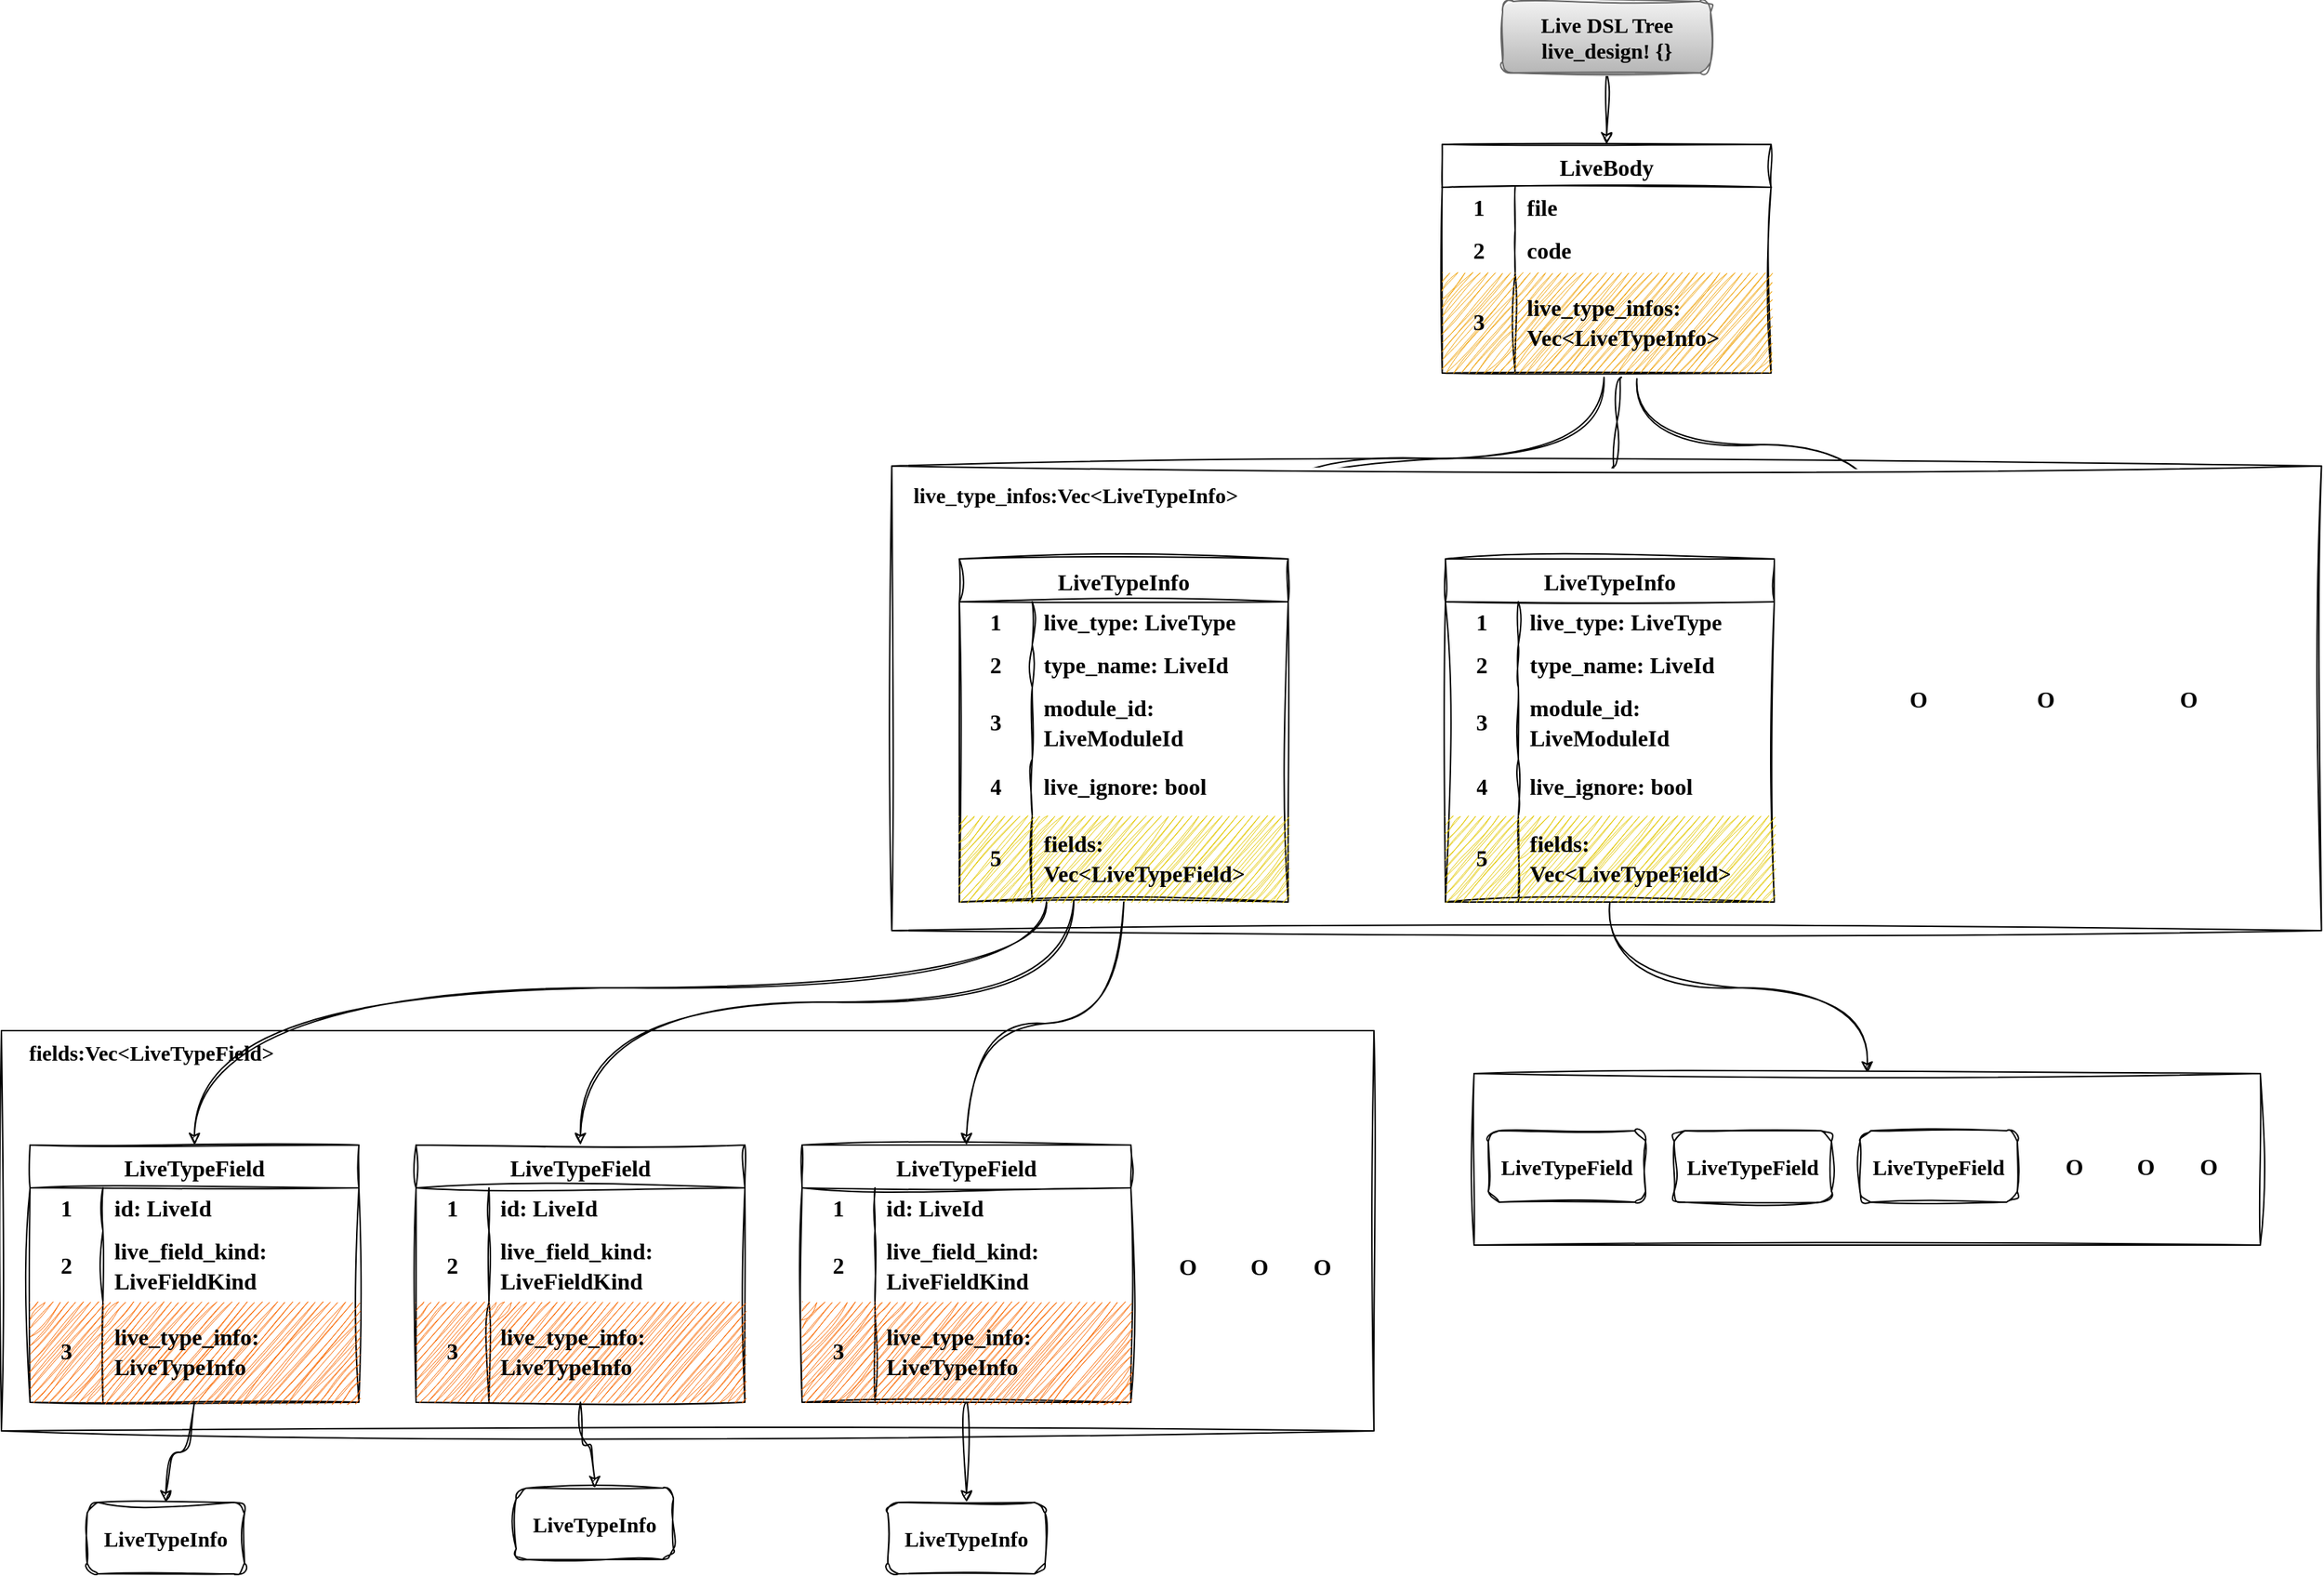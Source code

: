 <mxfile version="24.7.17">
  <diagram name="第 1 页" id="s71X2hppAl8pRZz3mtie">
    <mxGraphModel dx="3088" dy="788" grid="1" gridSize="10" guides="1" tooltips="1" connect="1" arrows="1" fold="1" page="1" pageScale="1" pageWidth="827" pageHeight="1169" math="0" shadow="0">
      <root>
        <mxCell id="0" />
        <mxCell id="1" parent="0" />
        <mxCell id="SeW6sfpvjPIFp4UaxVlG-96" value="" style="rounded=0;whiteSpace=wrap;html=1;sketch=1;hachureGap=4;jiggle=2;curveFitting=1;fontFamily=Architects Daughter;fontSource=https%3A%2F%2Ffonts.googleapis.com%2Fcss%3Ffamily%3DArchitects%2BDaughter;" vertex="1" parent="1">
          <mxGeometry x="-1210" y="740" width="960" height="280" as="geometry" />
        </mxCell>
        <mxCell id="SeW6sfpvjPIFp4UaxVlG-6" style="edgeStyle=orthogonalEdgeStyle;rounded=0;sketch=1;hachureGap=4;jiggle=2;curveFitting=1;orthogonalLoop=1;jettySize=auto;html=1;exitX=0.5;exitY=1;exitDx=0;exitDy=0;entryX=0.5;entryY=0;entryDx=0;entryDy=0;fontFamily=Architects Daughter;fontSource=https%3A%2F%2Ffonts.googleapis.com%2Fcss%3Ffamily%3DArchitects%2BDaughter;" edge="1" parent="1" source="SeW6sfpvjPIFp4UaxVlG-1" target="SeW6sfpvjPIFp4UaxVlG-8">
          <mxGeometry relative="1" as="geometry">
            <mxPoint x="-87.25" y="120" as="targetPoint" />
          </mxGeometry>
        </mxCell>
        <mxCell id="SeW6sfpvjPIFp4UaxVlG-1" value="Live DSL Tree&lt;br&gt;live_design! {}" style="rounded=1;whiteSpace=wrap;html=1;sketch=1;hachureGap=4;jiggle=2;curveFitting=1;fontFamily=Comic Sans MS;fontSize=15;fontStyle=1;labelBackgroundColor=none;fillColor=#f5f5f5;strokeColor=#666666;gradientColor=#b3b3b3;" vertex="1" parent="1">
          <mxGeometry x="-160" y="20" width="145.5" height="50" as="geometry" />
        </mxCell>
        <mxCell id="SeW6sfpvjPIFp4UaxVlG-73" style="edgeStyle=orthogonalEdgeStyle;rounded=0;sketch=1;hachureGap=4;jiggle=2;curveFitting=1;orthogonalLoop=1;jettySize=auto;html=1;entryX=0.5;entryY=0;entryDx=0;entryDy=0;fontFamily=Architects Daughter;fontSource=https%3A%2F%2Ffonts.googleapis.com%2Fcss%3Ffamily%3DArchitects%2BDaughter;curved=1;exitX=0.492;exitY=1.043;exitDx=0;exitDy=0;exitPerimeter=0;" edge="1" parent="1" source="SeW6sfpvjPIFp4UaxVlG-15" target="SeW6sfpvjPIFp4UaxVlG-18">
          <mxGeometry relative="1" as="geometry">
            <Array as="points">
              <mxPoint x="-89" y="340" />
              <mxPoint x="-320" y="340" />
              <mxPoint x="-320" y="400" />
              <mxPoint x="-425" y="400" />
            </Array>
          </mxGeometry>
        </mxCell>
        <mxCell id="SeW6sfpvjPIFp4UaxVlG-74" style="edgeStyle=orthogonalEdgeStyle;rounded=0;sketch=1;hachureGap=4;jiggle=2;curveFitting=1;orthogonalLoop=1;jettySize=auto;html=1;entryX=0.5;entryY=0;entryDx=0;entryDy=0;fontFamily=Architects Daughter;fontSource=https%3A%2F%2Ffonts.googleapis.com%2Fcss%3Ffamily%3DArchitects%2BDaughter;curved=1;exitX=0.545;exitY=1.043;exitDx=0;exitDy=0;exitPerimeter=0;" edge="1" parent="1" source="SeW6sfpvjPIFp4UaxVlG-15" target="SeW6sfpvjPIFp4UaxVlG-50">
          <mxGeometry relative="1" as="geometry">
            <mxPoint x="-30" y="310" as="sourcePoint" />
            <Array as="points">
              <mxPoint x="-80" y="283" />
              <mxPoint x="-80" y="345" />
              <mxPoint x="-85" y="345" />
            </Array>
          </mxGeometry>
        </mxCell>
        <mxCell id="SeW6sfpvjPIFp4UaxVlG-75" style="edgeStyle=orthogonalEdgeStyle;rounded=0;sketch=1;hachureGap=4;jiggle=2;curveFitting=1;orthogonalLoop=1;jettySize=auto;html=1;entryX=0.5;entryY=0;entryDx=0;entryDy=0;fontFamily=Architects Daughter;fontSource=https%3A%2F%2Ffonts.googleapis.com%2Fcss%3Ffamily%3DArchitects%2BDaughter;curved=1;exitX=0.592;exitY=1.057;exitDx=0;exitDy=0;exitPerimeter=0;" edge="1" parent="1" source="SeW6sfpvjPIFp4UaxVlG-15" target="SeW6sfpvjPIFp4UaxVlG-71">
          <mxGeometry relative="1" as="geometry">
            <mxPoint x="-40" y="300" as="sourcePoint" />
            <Array as="points">
              <mxPoint x="-66" y="330" />
              <mxPoint x="110" y="330" />
              <mxPoint x="110" y="460" />
              <mxPoint x="220" y="460" />
            </Array>
          </mxGeometry>
        </mxCell>
        <mxCell id="SeW6sfpvjPIFp4UaxVlG-8" value="LiveBody" style="shape=table;startSize=30;container=1;collapsible=0;childLayout=tableLayout;fixedRows=1;rowLines=0;fontStyle=1;strokeColor=default;fontSize=16;sketch=1;hachureGap=4;jiggle=2;curveFitting=1;fontFamily=Comic Sans MS;" vertex="1" parent="1">
          <mxGeometry x="-202.25" y="120" width="230" height="160" as="geometry" />
        </mxCell>
        <mxCell id="SeW6sfpvjPIFp4UaxVlG-9" value="" style="shape=tableRow;horizontal=0;startSize=0;swimlaneHead=0;swimlaneBody=0;top=0;left=0;bottom=0;right=0;collapsible=0;dropTarget=0;fillColor=none;points=[[0,0.5],[1,0.5]];portConstraint=eastwest;strokeColor=inherit;fontSize=16;sketch=1;hachureGap=4;jiggle=2;curveFitting=1;fontFamily=Architects Daughter;fontSource=https%3A%2F%2Ffonts.googleapis.com%2Fcss%3Ffamily%3DArchitects%2BDaughter;" vertex="1" parent="SeW6sfpvjPIFp4UaxVlG-8">
          <mxGeometry y="30" width="230" height="30" as="geometry" />
        </mxCell>
        <mxCell id="SeW6sfpvjPIFp4UaxVlG-10" value="&lt;font face=&quot;Comic Sans MS&quot;&gt;&lt;b&gt;1&lt;/b&gt;&lt;/font&gt;" style="shape=partialRectangle;html=1;whiteSpace=wrap;connectable=0;fillColor=none;top=0;left=0;bottom=0;right=0;overflow=hidden;pointerEvents=1;strokeColor=inherit;fontSize=16;sketch=1;hachureGap=4;jiggle=2;curveFitting=1;fontFamily=Architects Daughter;fontSource=https%3A%2F%2Ffonts.googleapis.com%2Fcss%3Ffamily%3DArchitects%2BDaughter;" vertex="1" parent="SeW6sfpvjPIFp4UaxVlG-9">
          <mxGeometry width="51" height="30" as="geometry">
            <mxRectangle width="51" height="30" as="alternateBounds" />
          </mxGeometry>
        </mxCell>
        <mxCell id="SeW6sfpvjPIFp4UaxVlG-11" value="&lt;b&gt;&lt;font face=&quot;Comic Sans MS&quot;&gt;file&lt;/font&gt;&lt;/b&gt;" style="shape=partialRectangle;html=1;whiteSpace=wrap;connectable=0;fillColor=none;top=0;left=0;bottom=0;right=0;align=left;spacingLeft=6;overflow=hidden;strokeColor=inherit;fontSize=16;sketch=1;hachureGap=4;jiggle=2;curveFitting=1;fontFamily=Architects Daughter;fontSource=https%3A%2F%2Ffonts.googleapis.com%2Fcss%3Ffamily%3DArchitects%2BDaughter;" vertex="1" parent="SeW6sfpvjPIFp4UaxVlG-9">
          <mxGeometry x="51" width="179" height="30" as="geometry">
            <mxRectangle width="179" height="30" as="alternateBounds" />
          </mxGeometry>
        </mxCell>
        <mxCell id="SeW6sfpvjPIFp4UaxVlG-12" value="" style="shape=tableRow;horizontal=0;startSize=0;swimlaneHead=0;swimlaneBody=0;top=0;left=0;bottom=0;right=0;collapsible=0;dropTarget=0;fillColor=none;points=[[0,0.5],[1,0.5]];portConstraint=eastwest;strokeColor=inherit;fontSize=16;sketch=1;hachureGap=4;jiggle=2;curveFitting=1;fontFamily=Architects Daughter;fontSource=https%3A%2F%2Ffonts.googleapis.com%2Fcss%3Ffamily%3DArchitects%2BDaughter;" vertex="1" parent="SeW6sfpvjPIFp4UaxVlG-8">
          <mxGeometry y="60" width="230" height="30" as="geometry" />
        </mxCell>
        <mxCell id="SeW6sfpvjPIFp4UaxVlG-13" value="&lt;b&gt;&lt;font face=&quot;Comic Sans MS&quot;&gt;2&lt;/font&gt;&lt;/b&gt;" style="shape=partialRectangle;html=1;whiteSpace=wrap;connectable=0;fillColor=none;top=0;left=0;bottom=0;right=0;overflow=hidden;strokeColor=inherit;fontSize=16;sketch=1;hachureGap=4;jiggle=2;curveFitting=1;fontFamily=Architects Daughter;fontSource=https%3A%2F%2Ffonts.googleapis.com%2Fcss%3Ffamily%3DArchitects%2BDaughter;" vertex="1" parent="SeW6sfpvjPIFp4UaxVlG-12">
          <mxGeometry width="51" height="30" as="geometry">
            <mxRectangle width="51" height="30" as="alternateBounds" />
          </mxGeometry>
        </mxCell>
        <mxCell id="SeW6sfpvjPIFp4UaxVlG-14" value="&lt;b&gt;&lt;font face=&quot;Comic Sans MS&quot;&gt;code&lt;/font&gt;&lt;/b&gt;" style="shape=partialRectangle;html=1;whiteSpace=wrap;connectable=0;fillColor=none;top=0;left=0;bottom=0;right=0;align=left;spacingLeft=6;overflow=hidden;strokeColor=inherit;fontSize=16;sketch=1;hachureGap=4;jiggle=2;curveFitting=1;fontFamily=Architects Daughter;fontSource=https%3A%2F%2Ffonts.googleapis.com%2Fcss%3Ffamily%3DArchitects%2BDaughter;" vertex="1" parent="SeW6sfpvjPIFp4UaxVlG-12">
          <mxGeometry x="51" width="179" height="30" as="geometry">
            <mxRectangle width="179" height="30" as="alternateBounds" />
          </mxGeometry>
        </mxCell>
        <mxCell id="SeW6sfpvjPIFp4UaxVlG-15" value="" style="shape=tableRow;horizontal=0;startSize=0;swimlaneHead=0;swimlaneBody=0;top=0;left=0;bottom=0;right=0;collapsible=0;dropTarget=0;fillColor=none;points=[[0,0.5],[1,0.5]];portConstraint=eastwest;strokeColor=inherit;fontSize=16;sketch=1;hachureGap=4;jiggle=2;curveFitting=1;fontFamily=Architects Daughter;fontSource=https%3A%2F%2Ffonts.googleapis.com%2Fcss%3Ffamily%3DArchitects%2BDaughter;" vertex="1" parent="SeW6sfpvjPIFp4UaxVlG-8">
          <mxGeometry y="90" width="230" height="70" as="geometry" />
        </mxCell>
        <mxCell id="SeW6sfpvjPIFp4UaxVlG-16" value="&lt;font face=&quot;Comic Sans MS&quot;&gt;&lt;b&gt;3&lt;/b&gt;&lt;/font&gt;" style="shape=partialRectangle;html=1;whiteSpace=wrap;connectable=0;fillColor=#f0a30a;top=0;left=0;bottom=0;right=0;overflow=hidden;strokeColor=#BD7000;fontSize=16;sketch=1;hachureGap=4;jiggle=2;curveFitting=1;fontFamily=Architects Daughter;fontSource=https%3A%2F%2Ffonts.googleapis.com%2Fcss%3Ffamily%3DArchitects%2BDaughter;fontColor=#000000;" vertex="1" parent="SeW6sfpvjPIFp4UaxVlG-15">
          <mxGeometry width="51" height="70" as="geometry">
            <mxRectangle width="51" height="70" as="alternateBounds" />
          </mxGeometry>
        </mxCell>
        <mxCell id="SeW6sfpvjPIFp4UaxVlG-17" value="&lt;b&gt;&lt;font face=&quot;Comic Sans MS&quot;&gt;live_type_infos: Vec&amp;lt;LiveTypeInfo&amp;gt;&lt;/font&gt;&lt;/b&gt;" style="shape=partialRectangle;html=1;whiteSpace=wrap;connectable=0;fillColor=#f0a30a;top=0;left=0;bottom=0;right=0;align=left;spacingLeft=6;overflow=hidden;strokeColor=#BD7000;fontSize=16;sketch=1;hachureGap=4;jiggle=2;curveFitting=1;fontFamily=Architects Daughter;fontSource=https%3A%2F%2Ffonts.googleapis.com%2Fcss%3Ffamily%3DArchitects%2BDaughter;fontColor=#000000;" vertex="1" parent="SeW6sfpvjPIFp4UaxVlG-15">
          <mxGeometry x="51" width="179" height="70" as="geometry">
            <mxRectangle width="179" height="70" as="alternateBounds" />
          </mxGeometry>
        </mxCell>
        <mxCell id="SeW6sfpvjPIFp4UaxVlG-174" style="edgeStyle=orthogonalEdgeStyle;rounded=0;sketch=1;hachureGap=4;jiggle=2;curveFitting=1;orthogonalLoop=1;jettySize=auto;html=1;entryX=0.5;entryY=0;entryDx=0;entryDy=0;fontFamily=Architects Daughter;fontSource=https%3A%2F%2Ffonts.googleapis.com%2Fcss%3Ffamily%3DArchitects%2BDaughter;curved=1;" edge="1" parent="1" source="SeW6sfpvjPIFp4UaxVlG-34" target="SeW6sfpvjPIFp4UaxVlG-171">
          <mxGeometry relative="1" as="geometry" />
        </mxCell>
        <mxCell id="SeW6sfpvjPIFp4UaxVlG-34" value="LiveTypeField" style="shape=table;startSize=30;container=1;collapsible=0;childLayout=tableLayout;fixedRows=1;rowLines=0;fontStyle=1;strokeColor=default;fontSize=16;sketch=1;hachureGap=4;jiggle=2;curveFitting=1;fontFamily=Comic Sans MS;" vertex="1" parent="1">
          <mxGeometry x="-1190" y="820" width="230" height="180" as="geometry" />
        </mxCell>
        <mxCell id="SeW6sfpvjPIFp4UaxVlG-35" value="" style="shape=tableRow;horizontal=0;startSize=0;swimlaneHead=0;swimlaneBody=0;top=0;left=0;bottom=0;right=0;collapsible=0;dropTarget=0;fillColor=none;points=[[0,0.5],[1,0.5]];portConstraint=eastwest;strokeColor=inherit;fontSize=16;sketch=1;hachureGap=4;jiggle=2;curveFitting=1;fontFamily=Architects Daughter;fontSource=https%3A%2F%2Ffonts.googleapis.com%2Fcss%3Ffamily%3DArchitects%2BDaughter;" vertex="1" parent="SeW6sfpvjPIFp4UaxVlG-34">
          <mxGeometry y="30" width="230" height="30" as="geometry" />
        </mxCell>
        <mxCell id="SeW6sfpvjPIFp4UaxVlG-36" value="&lt;font face=&quot;Comic Sans MS&quot;&gt;&lt;b&gt;1&lt;/b&gt;&lt;/font&gt;" style="shape=partialRectangle;html=1;whiteSpace=wrap;connectable=0;fillColor=none;top=0;left=0;bottom=0;right=0;overflow=hidden;pointerEvents=1;strokeColor=inherit;fontSize=16;sketch=1;hachureGap=4;jiggle=2;curveFitting=1;fontFamily=Architects Daughter;fontSource=https%3A%2F%2Ffonts.googleapis.com%2Fcss%3Ffamily%3DArchitects%2BDaughter;" vertex="1" parent="SeW6sfpvjPIFp4UaxVlG-35">
          <mxGeometry width="51" height="30" as="geometry">
            <mxRectangle width="51" height="30" as="alternateBounds" />
          </mxGeometry>
        </mxCell>
        <mxCell id="SeW6sfpvjPIFp4UaxVlG-37" value="&lt;font face=&quot;Comic Sans MS&quot;&gt;&lt;b&gt;id: LiveId&lt;/b&gt;&lt;/font&gt;" style="shape=partialRectangle;html=1;whiteSpace=wrap;connectable=0;fillColor=none;top=0;left=0;bottom=0;right=0;align=left;spacingLeft=6;overflow=hidden;strokeColor=inherit;fontSize=16;sketch=1;hachureGap=4;jiggle=2;curveFitting=1;fontFamily=Architects Daughter;fontSource=https%3A%2F%2Ffonts.googleapis.com%2Fcss%3Ffamily%3DArchitects%2BDaughter;" vertex="1" parent="SeW6sfpvjPIFp4UaxVlG-35">
          <mxGeometry x="51" width="179" height="30" as="geometry">
            <mxRectangle width="179" height="30" as="alternateBounds" />
          </mxGeometry>
        </mxCell>
        <mxCell id="SeW6sfpvjPIFp4UaxVlG-38" value="" style="shape=tableRow;horizontal=0;startSize=0;swimlaneHead=0;swimlaneBody=0;top=0;left=0;bottom=0;right=0;collapsible=0;dropTarget=0;fillColor=none;points=[[0,0.5],[1,0.5]];portConstraint=eastwest;strokeColor=inherit;fontSize=16;sketch=1;hachureGap=4;jiggle=2;curveFitting=1;fontFamily=Architects Daughter;fontSource=https%3A%2F%2Ffonts.googleapis.com%2Fcss%3Ffamily%3DArchitects%2BDaughter;" vertex="1" parent="SeW6sfpvjPIFp4UaxVlG-34">
          <mxGeometry y="60" width="230" height="50" as="geometry" />
        </mxCell>
        <mxCell id="SeW6sfpvjPIFp4UaxVlG-39" value="&lt;b&gt;&lt;font face=&quot;Comic Sans MS&quot;&gt;2&lt;/font&gt;&lt;/b&gt;" style="shape=partialRectangle;html=1;whiteSpace=wrap;connectable=0;fillColor=none;top=0;left=0;bottom=0;right=0;overflow=hidden;strokeColor=inherit;fontSize=16;sketch=1;hachureGap=4;jiggle=2;curveFitting=1;fontFamily=Architects Daughter;fontSource=https%3A%2F%2Ffonts.googleapis.com%2Fcss%3Ffamily%3DArchitects%2BDaughter;" vertex="1" parent="SeW6sfpvjPIFp4UaxVlG-38">
          <mxGeometry width="51" height="50" as="geometry">
            <mxRectangle width="51" height="50" as="alternateBounds" />
          </mxGeometry>
        </mxCell>
        <mxCell id="SeW6sfpvjPIFp4UaxVlG-40" value="&lt;b&gt;&lt;font face=&quot;Comic Sans MS&quot;&gt;live_field_kind: LiveFieldKind&lt;/font&gt;&lt;/b&gt;" style="shape=partialRectangle;html=1;whiteSpace=wrap;connectable=0;fillColor=none;top=0;left=0;bottom=0;right=0;align=left;spacingLeft=6;overflow=hidden;strokeColor=inherit;fontSize=16;sketch=1;hachureGap=4;jiggle=2;curveFitting=1;fontFamily=Architects Daughter;fontSource=https%3A%2F%2Ffonts.googleapis.com%2Fcss%3Ffamily%3DArchitects%2BDaughter;" vertex="1" parent="SeW6sfpvjPIFp4UaxVlG-38">
          <mxGeometry x="51" width="179" height="50" as="geometry">
            <mxRectangle width="179" height="50" as="alternateBounds" />
          </mxGeometry>
        </mxCell>
        <mxCell id="SeW6sfpvjPIFp4UaxVlG-41" value="" style="shape=tableRow;horizontal=0;startSize=0;swimlaneHead=0;swimlaneBody=0;top=0;left=0;bottom=0;right=0;collapsible=0;dropTarget=0;fillColor=none;points=[[0,0.5],[1,0.5]];portConstraint=eastwest;strokeColor=inherit;fontSize=16;sketch=1;hachureGap=4;jiggle=2;curveFitting=1;fontFamily=Architects Daughter;fontSource=https%3A%2F%2Ffonts.googleapis.com%2Fcss%3Ffamily%3DArchitects%2BDaughter;" vertex="1" parent="SeW6sfpvjPIFp4UaxVlG-34">
          <mxGeometry y="110" width="230" height="70" as="geometry" />
        </mxCell>
        <mxCell id="SeW6sfpvjPIFp4UaxVlG-42" value="&lt;b&gt;&lt;font face=&quot;Comic Sans MS&quot;&gt;3&lt;/font&gt;&lt;/b&gt;" style="shape=partialRectangle;html=1;whiteSpace=wrap;connectable=0;fillColor=#fa6800;top=0;left=0;bottom=0;right=0;overflow=hidden;strokeColor=#C73500;fontSize=16;sketch=1;hachureGap=4;jiggle=2;curveFitting=1;fontFamily=Architects Daughter;fontSource=https%3A%2F%2Ffonts.googleapis.com%2Fcss%3Ffamily%3DArchitects%2BDaughter;fontColor=#000000;" vertex="1" parent="SeW6sfpvjPIFp4UaxVlG-41">
          <mxGeometry width="51" height="70" as="geometry">
            <mxRectangle width="51" height="70" as="alternateBounds" />
          </mxGeometry>
        </mxCell>
        <mxCell id="SeW6sfpvjPIFp4UaxVlG-43" value="&lt;b&gt;&lt;font face=&quot;Comic Sans MS&quot;&gt;live_type_info: LiveTypeInfo&lt;/font&gt;&lt;/b&gt;" style="shape=partialRectangle;html=1;whiteSpace=wrap;connectable=0;fillColor=#fa6800;top=0;left=0;bottom=0;right=0;align=left;spacingLeft=6;overflow=hidden;strokeColor=#C73500;fontSize=16;sketch=1;hachureGap=4;jiggle=2;curveFitting=1;fontFamily=Architects Daughter;fontSource=https%3A%2F%2Ffonts.googleapis.com%2Fcss%3Ffamily%3DArchitects%2BDaughter;fontColor=#000000;" vertex="1" parent="SeW6sfpvjPIFp4UaxVlG-41">
          <mxGeometry x="51" width="179" height="70" as="geometry">
            <mxRectangle width="179" height="70" as="alternateBounds" />
          </mxGeometry>
        </mxCell>
        <mxCell id="SeW6sfpvjPIFp4UaxVlG-175" style="edgeStyle=orthogonalEdgeStyle;rounded=0;sketch=1;hachureGap=4;jiggle=2;curveFitting=1;orthogonalLoop=1;jettySize=auto;html=1;entryX=0.5;entryY=0;entryDx=0;entryDy=0;fontFamily=Architects Daughter;fontSource=https%3A%2F%2Ffonts.googleapis.com%2Fcss%3Ffamily%3DArchitects%2BDaughter;curved=1;" edge="1" parent="1" source="SeW6sfpvjPIFp4UaxVlG-76" target="SeW6sfpvjPIFp4UaxVlG-172">
          <mxGeometry relative="1" as="geometry" />
        </mxCell>
        <mxCell id="SeW6sfpvjPIFp4UaxVlG-76" value="LiveTypeField" style="shape=table;startSize=30;container=1;collapsible=0;childLayout=tableLayout;fixedRows=1;rowLines=0;fontStyle=1;strokeColor=default;fontSize=16;sketch=1;hachureGap=4;jiggle=2;curveFitting=1;fontFamily=Comic Sans MS;" vertex="1" parent="1">
          <mxGeometry x="-920" y="820" width="230" height="180" as="geometry" />
        </mxCell>
        <mxCell id="SeW6sfpvjPIFp4UaxVlG-77" value="" style="shape=tableRow;horizontal=0;startSize=0;swimlaneHead=0;swimlaneBody=0;top=0;left=0;bottom=0;right=0;collapsible=0;dropTarget=0;fillColor=none;points=[[0,0.5],[1,0.5]];portConstraint=eastwest;strokeColor=inherit;fontSize=16;sketch=1;hachureGap=4;jiggle=2;curveFitting=1;fontFamily=Architects Daughter;fontSource=https%3A%2F%2Ffonts.googleapis.com%2Fcss%3Ffamily%3DArchitects%2BDaughter;" vertex="1" parent="SeW6sfpvjPIFp4UaxVlG-76">
          <mxGeometry y="30" width="230" height="30" as="geometry" />
        </mxCell>
        <mxCell id="SeW6sfpvjPIFp4UaxVlG-78" value="&lt;font face=&quot;Comic Sans MS&quot;&gt;&lt;b&gt;1&lt;/b&gt;&lt;/font&gt;" style="shape=partialRectangle;html=1;whiteSpace=wrap;connectable=0;fillColor=none;top=0;left=0;bottom=0;right=0;overflow=hidden;pointerEvents=1;strokeColor=inherit;fontSize=16;sketch=1;hachureGap=4;jiggle=2;curveFitting=1;fontFamily=Architects Daughter;fontSource=https%3A%2F%2Ffonts.googleapis.com%2Fcss%3Ffamily%3DArchitects%2BDaughter;" vertex="1" parent="SeW6sfpvjPIFp4UaxVlG-77">
          <mxGeometry width="51" height="30" as="geometry">
            <mxRectangle width="51" height="30" as="alternateBounds" />
          </mxGeometry>
        </mxCell>
        <mxCell id="SeW6sfpvjPIFp4UaxVlG-79" value="&lt;font face=&quot;Comic Sans MS&quot;&gt;&lt;b&gt;id: LiveId&lt;/b&gt;&lt;/font&gt;" style="shape=partialRectangle;html=1;whiteSpace=wrap;connectable=0;fillColor=none;top=0;left=0;bottom=0;right=0;align=left;spacingLeft=6;overflow=hidden;strokeColor=inherit;fontSize=16;sketch=1;hachureGap=4;jiggle=2;curveFitting=1;fontFamily=Architects Daughter;fontSource=https%3A%2F%2Ffonts.googleapis.com%2Fcss%3Ffamily%3DArchitects%2BDaughter;" vertex="1" parent="SeW6sfpvjPIFp4UaxVlG-77">
          <mxGeometry x="51" width="179" height="30" as="geometry">
            <mxRectangle width="179" height="30" as="alternateBounds" />
          </mxGeometry>
        </mxCell>
        <mxCell id="SeW6sfpvjPIFp4UaxVlG-80" value="" style="shape=tableRow;horizontal=0;startSize=0;swimlaneHead=0;swimlaneBody=0;top=0;left=0;bottom=0;right=0;collapsible=0;dropTarget=0;fillColor=none;points=[[0,0.5],[1,0.5]];portConstraint=eastwest;strokeColor=inherit;fontSize=16;sketch=1;hachureGap=4;jiggle=2;curveFitting=1;fontFamily=Architects Daughter;fontSource=https%3A%2F%2Ffonts.googleapis.com%2Fcss%3Ffamily%3DArchitects%2BDaughter;" vertex="1" parent="SeW6sfpvjPIFp4UaxVlG-76">
          <mxGeometry y="60" width="230" height="50" as="geometry" />
        </mxCell>
        <mxCell id="SeW6sfpvjPIFp4UaxVlG-81" value="&lt;b&gt;&lt;font face=&quot;Comic Sans MS&quot;&gt;2&lt;/font&gt;&lt;/b&gt;" style="shape=partialRectangle;html=1;whiteSpace=wrap;connectable=0;fillColor=none;top=0;left=0;bottom=0;right=0;overflow=hidden;strokeColor=inherit;fontSize=16;sketch=1;hachureGap=4;jiggle=2;curveFitting=1;fontFamily=Architects Daughter;fontSource=https%3A%2F%2Ffonts.googleapis.com%2Fcss%3Ffamily%3DArchitects%2BDaughter;" vertex="1" parent="SeW6sfpvjPIFp4UaxVlG-80">
          <mxGeometry width="51" height="50" as="geometry">
            <mxRectangle width="51" height="50" as="alternateBounds" />
          </mxGeometry>
        </mxCell>
        <mxCell id="SeW6sfpvjPIFp4UaxVlG-82" value="&lt;b&gt;&lt;font face=&quot;Comic Sans MS&quot;&gt;live_field_kind: LiveFieldKind&lt;/font&gt;&lt;/b&gt;" style="shape=partialRectangle;html=1;whiteSpace=wrap;connectable=0;fillColor=none;top=0;left=0;bottom=0;right=0;align=left;spacingLeft=6;overflow=hidden;strokeColor=inherit;fontSize=16;sketch=1;hachureGap=4;jiggle=2;curveFitting=1;fontFamily=Architects Daughter;fontSource=https%3A%2F%2Ffonts.googleapis.com%2Fcss%3Ffamily%3DArchitects%2BDaughter;" vertex="1" parent="SeW6sfpvjPIFp4UaxVlG-80">
          <mxGeometry x="51" width="179" height="50" as="geometry">
            <mxRectangle width="179" height="50" as="alternateBounds" />
          </mxGeometry>
        </mxCell>
        <mxCell id="SeW6sfpvjPIFp4UaxVlG-83" value="" style="shape=tableRow;horizontal=0;startSize=0;swimlaneHead=0;swimlaneBody=0;top=0;left=0;bottom=0;right=0;collapsible=0;dropTarget=0;fillColor=none;points=[[0,0.5],[1,0.5]];portConstraint=eastwest;strokeColor=inherit;fontSize=16;sketch=1;hachureGap=4;jiggle=2;curveFitting=1;fontFamily=Architects Daughter;fontSource=https%3A%2F%2Ffonts.googleapis.com%2Fcss%3Ffamily%3DArchitects%2BDaughter;" vertex="1" parent="SeW6sfpvjPIFp4UaxVlG-76">
          <mxGeometry y="110" width="230" height="70" as="geometry" />
        </mxCell>
        <mxCell id="SeW6sfpvjPIFp4UaxVlG-84" value="&lt;b&gt;&lt;font face=&quot;Comic Sans MS&quot;&gt;3&lt;/font&gt;&lt;/b&gt;" style="shape=partialRectangle;html=1;whiteSpace=wrap;connectable=0;fillColor=#fa6800;top=0;left=0;bottom=0;right=0;overflow=hidden;strokeColor=#C73500;fontSize=16;sketch=1;hachureGap=4;jiggle=2;curveFitting=1;fontFamily=Architects Daughter;fontSource=https%3A%2F%2Ffonts.googleapis.com%2Fcss%3Ffamily%3DArchitects%2BDaughter;fontColor=#000000;" vertex="1" parent="SeW6sfpvjPIFp4UaxVlG-83">
          <mxGeometry width="51" height="70" as="geometry">
            <mxRectangle width="51" height="70" as="alternateBounds" />
          </mxGeometry>
        </mxCell>
        <mxCell id="SeW6sfpvjPIFp4UaxVlG-85" value="&lt;b&gt;&lt;font face=&quot;Comic Sans MS&quot;&gt;live_type_info: LiveTypeInfo&lt;/font&gt;&lt;/b&gt;" style="shape=partialRectangle;html=1;whiteSpace=wrap;connectable=0;fillColor=#fa6800;top=0;left=0;bottom=0;right=0;align=left;spacingLeft=6;overflow=hidden;strokeColor=#C73500;fontSize=16;sketch=1;hachureGap=4;jiggle=2;curveFitting=1;fontFamily=Architects Daughter;fontSource=https%3A%2F%2Ffonts.googleapis.com%2Fcss%3Ffamily%3DArchitects%2BDaughter;fontColor=#000000;" vertex="1" parent="SeW6sfpvjPIFp4UaxVlG-83">
          <mxGeometry x="51" width="179" height="70" as="geometry">
            <mxRectangle width="179" height="70" as="alternateBounds" />
          </mxGeometry>
        </mxCell>
        <mxCell id="SeW6sfpvjPIFp4UaxVlG-176" style="edgeStyle=orthogonalEdgeStyle;rounded=0;sketch=1;hachureGap=4;jiggle=2;curveFitting=1;orthogonalLoop=1;jettySize=auto;html=1;entryX=0.5;entryY=0;entryDx=0;entryDy=0;fontFamily=Architects Daughter;fontSource=https%3A%2F%2Ffonts.googleapis.com%2Fcss%3Ffamily%3DArchitects%2BDaughter;curved=1;" edge="1" parent="1" source="SeW6sfpvjPIFp4UaxVlG-86" target="SeW6sfpvjPIFp4UaxVlG-173">
          <mxGeometry relative="1" as="geometry" />
        </mxCell>
        <mxCell id="SeW6sfpvjPIFp4UaxVlG-86" value="LiveTypeField" style="shape=table;startSize=30;container=1;collapsible=0;childLayout=tableLayout;fixedRows=1;rowLines=0;fontStyle=1;strokeColor=default;fontSize=16;sketch=1;hachureGap=4;jiggle=2;curveFitting=1;fontFamily=Comic Sans MS;" vertex="1" parent="1">
          <mxGeometry x="-650" y="820" width="230" height="180" as="geometry" />
        </mxCell>
        <mxCell id="SeW6sfpvjPIFp4UaxVlG-87" value="" style="shape=tableRow;horizontal=0;startSize=0;swimlaneHead=0;swimlaneBody=0;top=0;left=0;bottom=0;right=0;collapsible=0;dropTarget=0;fillColor=none;points=[[0,0.5],[1,0.5]];portConstraint=eastwest;strokeColor=inherit;fontSize=16;sketch=1;hachureGap=4;jiggle=2;curveFitting=1;fontFamily=Architects Daughter;fontSource=https%3A%2F%2Ffonts.googleapis.com%2Fcss%3Ffamily%3DArchitects%2BDaughter;" vertex="1" parent="SeW6sfpvjPIFp4UaxVlG-86">
          <mxGeometry y="30" width="230" height="30" as="geometry" />
        </mxCell>
        <mxCell id="SeW6sfpvjPIFp4UaxVlG-88" value="&lt;font face=&quot;Comic Sans MS&quot;&gt;&lt;b&gt;1&lt;/b&gt;&lt;/font&gt;" style="shape=partialRectangle;html=1;whiteSpace=wrap;connectable=0;fillColor=none;top=0;left=0;bottom=0;right=0;overflow=hidden;pointerEvents=1;strokeColor=inherit;fontSize=16;sketch=1;hachureGap=4;jiggle=2;curveFitting=1;fontFamily=Architects Daughter;fontSource=https%3A%2F%2Ffonts.googleapis.com%2Fcss%3Ffamily%3DArchitects%2BDaughter;" vertex="1" parent="SeW6sfpvjPIFp4UaxVlG-87">
          <mxGeometry width="51" height="30" as="geometry">
            <mxRectangle width="51" height="30" as="alternateBounds" />
          </mxGeometry>
        </mxCell>
        <mxCell id="SeW6sfpvjPIFp4UaxVlG-89" value="&lt;font face=&quot;Comic Sans MS&quot;&gt;&lt;b&gt;id: LiveId&lt;/b&gt;&lt;/font&gt;" style="shape=partialRectangle;html=1;whiteSpace=wrap;connectable=0;fillColor=none;top=0;left=0;bottom=0;right=0;align=left;spacingLeft=6;overflow=hidden;strokeColor=inherit;fontSize=16;sketch=1;hachureGap=4;jiggle=2;curveFitting=1;fontFamily=Architects Daughter;fontSource=https%3A%2F%2Ffonts.googleapis.com%2Fcss%3Ffamily%3DArchitects%2BDaughter;" vertex="1" parent="SeW6sfpvjPIFp4UaxVlG-87">
          <mxGeometry x="51" width="179" height="30" as="geometry">
            <mxRectangle width="179" height="30" as="alternateBounds" />
          </mxGeometry>
        </mxCell>
        <mxCell id="SeW6sfpvjPIFp4UaxVlG-90" value="" style="shape=tableRow;horizontal=0;startSize=0;swimlaneHead=0;swimlaneBody=0;top=0;left=0;bottom=0;right=0;collapsible=0;dropTarget=0;fillColor=none;points=[[0,0.5],[1,0.5]];portConstraint=eastwest;strokeColor=inherit;fontSize=16;sketch=1;hachureGap=4;jiggle=2;curveFitting=1;fontFamily=Architects Daughter;fontSource=https%3A%2F%2Ffonts.googleapis.com%2Fcss%3Ffamily%3DArchitects%2BDaughter;" vertex="1" parent="SeW6sfpvjPIFp4UaxVlG-86">
          <mxGeometry y="60" width="230" height="50" as="geometry" />
        </mxCell>
        <mxCell id="SeW6sfpvjPIFp4UaxVlG-91" value="&lt;b&gt;&lt;font face=&quot;Comic Sans MS&quot;&gt;2&lt;/font&gt;&lt;/b&gt;" style="shape=partialRectangle;html=1;whiteSpace=wrap;connectable=0;fillColor=none;top=0;left=0;bottom=0;right=0;overflow=hidden;strokeColor=inherit;fontSize=16;sketch=1;hachureGap=4;jiggle=2;curveFitting=1;fontFamily=Architects Daughter;fontSource=https%3A%2F%2Ffonts.googleapis.com%2Fcss%3Ffamily%3DArchitects%2BDaughter;" vertex="1" parent="SeW6sfpvjPIFp4UaxVlG-90">
          <mxGeometry width="51" height="50" as="geometry">
            <mxRectangle width="51" height="50" as="alternateBounds" />
          </mxGeometry>
        </mxCell>
        <mxCell id="SeW6sfpvjPIFp4UaxVlG-92" value="&lt;b&gt;&lt;font face=&quot;Comic Sans MS&quot;&gt;live_field_kind: LiveFieldKind&lt;/font&gt;&lt;/b&gt;" style="shape=partialRectangle;html=1;whiteSpace=wrap;connectable=0;fillColor=none;top=0;left=0;bottom=0;right=0;align=left;spacingLeft=6;overflow=hidden;strokeColor=inherit;fontSize=16;sketch=1;hachureGap=4;jiggle=2;curveFitting=1;fontFamily=Architects Daughter;fontSource=https%3A%2F%2Ffonts.googleapis.com%2Fcss%3Ffamily%3DArchitects%2BDaughter;" vertex="1" parent="SeW6sfpvjPIFp4UaxVlG-90">
          <mxGeometry x="51" width="179" height="50" as="geometry">
            <mxRectangle width="179" height="50" as="alternateBounds" />
          </mxGeometry>
        </mxCell>
        <mxCell id="SeW6sfpvjPIFp4UaxVlG-93" value="" style="shape=tableRow;horizontal=0;startSize=0;swimlaneHead=0;swimlaneBody=0;top=0;left=0;bottom=0;right=0;collapsible=0;dropTarget=0;fillColor=none;points=[[0,0.5],[1,0.5]];portConstraint=eastwest;strokeColor=inherit;fontSize=16;sketch=1;hachureGap=4;jiggle=2;curveFitting=1;fontFamily=Architects Daughter;fontSource=https%3A%2F%2Ffonts.googleapis.com%2Fcss%3Ffamily%3DArchitects%2BDaughter;" vertex="1" parent="SeW6sfpvjPIFp4UaxVlG-86">
          <mxGeometry y="110" width="230" height="70" as="geometry" />
        </mxCell>
        <mxCell id="SeW6sfpvjPIFp4UaxVlG-94" value="&lt;b&gt;&lt;font face=&quot;Comic Sans MS&quot;&gt;3&lt;/font&gt;&lt;/b&gt;" style="shape=partialRectangle;html=1;whiteSpace=wrap;connectable=0;fillColor=#fa6800;top=0;left=0;bottom=0;right=0;overflow=hidden;strokeColor=#C73500;fontSize=16;sketch=1;hachureGap=4;jiggle=2;curveFitting=1;fontFamily=Architects Daughter;fontSource=https%3A%2F%2Ffonts.googleapis.com%2Fcss%3Ffamily%3DArchitects%2BDaughter;fontColor=#000000;" vertex="1" parent="SeW6sfpvjPIFp4UaxVlG-93">
          <mxGeometry width="51" height="70" as="geometry">
            <mxRectangle width="51" height="70" as="alternateBounds" />
          </mxGeometry>
        </mxCell>
        <mxCell id="SeW6sfpvjPIFp4UaxVlG-95" value="&lt;b&gt;&lt;font face=&quot;Comic Sans MS&quot;&gt;live_type_info: LiveTypeInfo&lt;/font&gt;&lt;/b&gt;" style="shape=partialRectangle;html=1;whiteSpace=wrap;connectable=0;fillColor=#fa6800;top=0;left=0;bottom=0;right=0;align=left;spacingLeft=6;overflow=hidden;strokeColor=#C73500;fontSize=16;sketch=1;hachureGap=4;jiggle=2;curveFitting=1;fontFamily=Architects Daughter;fontSource=https%3A%2F%2Ffonts.googleapis.com%2Fcss%3Ffamily%3DArchitects%2BDaughter;fontColor=#000000;" vertex="1" parent="SeW6sfpvjPIFp4UaxVlG-93">
          <mxGeometry x="51" width="179" height="70" as="geometry">
            <mxRectangle width="179" height="70" as="alternateBounds" />
          </mxGeometry>
        </mxCell>
        <mxCell id="SeW6sfpvjPIFp4UaxVlG-97" value="fields:Vec&amp;lt;LiveTypeField&amp;gt;" style="text;html=1;align=center;verticalAlign=middle;whiteSpace=wrap;rounded=0;fontFamily=Comic Sans MS;fontSize=15;fontStyle=1" vertex="1" parent="1">
          <mxGeometry x="-1210" y="740" width="210" height="30" as="geometry" />
        </mxCell>
        <mxCell id="SeW6sfpvjPIFp4UaxVlG-98" value="" style="group" vertex="1" connectable="0" parent="1">
          <mxGeometry x="-587.25" y="345" width="1000" height="325" as="geometry" />
        </mxCell>
        <mxCell id="SeW6sfpvjPIFp4UaxVlG-68" value="" style="rounded=0;whiteSpace=wrap;html=1;sketch=1;hachureGap=4;jiggle=2;curveFitting=1;fontFamily=Architects Daughter;fontSource=https%3A%2F%2Ffonts.googleapis.com%2Fcss%3Ffamily%3DArchitects%2BDaughter;" vertex="1" parent="SeW6sfpvjPIFp4UaxVlG-98">
          <mxGeometry width="1000" height="325" as="geometry" />
        </mxCell>
        <mxCell id="SeW6sfpvjPIFp4UaxVlG-18" value="LiveTypeInfo" style="shape=table;startSize=30;container=1;collapsible=0;childLayout=tableLayout;fixedRows=1;rowLines=0;fontStyle=1;strokeColor=default;fontSize=16;sketch=1;hachureGap=4;jiggle=2;curveFitting=1;fontFamily=Comic Sans MS;" vertex="1" parent="SeW6sfpvjPIFp4UaxVlG-98">
          <mxGeometry x="47.25" y="65" width="230" height="240" as="geometry" />
        </mxCell>
        <mxCell id="SeW6sfpvjPIFp4UaxVlG-19" value="" style="shape=tableRow;horizontal=0;startSize=0;swimlaneHead=0;swimlaneBody=0;top=0;left=0;bottom=0;right=0;collapsible=0;dropTarget=0;fillColor=none;points=[[0,0.5],[1,0.5]];portConstraint=eastwest;strokeColor=inherit;fontSize=16;sketch=1;hachureGap=4;jiggle=2;curveFitting=1;fontFamily=Architects Daughter;fontSource=https%3A%2F%2Ffonts.googleapis.com%2Fcss%3Ffamily%3DArchitects%2BDaughter;" vertex="1" parent="SeW6sfpvjPIFp4UaxVlG-18">
          <mxGeometry y="30" width="230" height="30" as="geometry" />
        </mxCell>
        <mxCell id="SeW6sfpvjPIFp4UaxVlG-20" value="&lt;font face=&quot;Comic Sans MS&quot;&gt;&lt;b&gt;1&lt;/b&gt;&lt;/font&gt;" style="shape=partialRectangle;html=1;whiteSpace=wrap;connectable=0;fillColor=none;top=0;left=0;bottom=0;right=0;overflow=hidden;pointerEvents=1;strokeColor=inherit;fontSize=16;sketch=1;hachureGap=4;jiggle=2;curveFitting=1;fontFamily=Architects Daughter;fontSource=https%3A%2F%2Ffonts.googleapis.com%2Fcss%3Ffamily%3DArchitects%2BDaughter;" vertex="1" parent="SeW6sfpvjPIFp4UaxVlG-19">
          <mxGeometry width="51" height="30" as="geometry">
            <mxRectangle width="51" height="30" as="alternateBounds" />
          </mxGeometry>
        </mxCell>
        <mxCell id="SeW6sfpvjPIFp4UaxVlG-21" value="&lt;b&gt;&lt;font face=&quot;Comic Sans MS&quot;&gt;live_type: LiveType&lt;/font&gt;&lt;/b&gt;" style="shape=partialRectangle;html=1;whiteSpace=wrap;connectable=0;fillColor=none;top=0;left=0;bottom=0;right=0;align=left;spacingLeft=6;overflow=hidden;strokeColor=inherit;fontSize=16;sketch=1;hachureGap=4;jiggle=2;curveFitting=1;fontFamily=Architects Daughter;fontSource=https%3A%2F%2Ffonts.googleapis.com%2Fcss%3Ffamily%3DArchitects%2BDaughter;" vertex="1" parent="SeW6sfpvjPIFp4UaxVlG-19">
          <mxGeometry x="51" width="179" height="30" as="geometry">
            <mxRectangle width="179" height="30" as="alternateBounds" />
          </mxGeometry>
        </mxCell>
        <mxCell id="SeW6sfpvjPIFp4UaxVlG-22" value="" style="shape=tableRow;horizontal=0;startSize=0;swimlaneHead=0;swimlaneBody=0;top=0;left=0;bottom=0;right=0;collapsible=0;dropTarget=0;fillColor=none;points=[[0,0.5],[1,0.5]];portConstraint=eastwest;strokeColor=inherit;fontSize=16;sketch=1;hachureGap=4;jiggle=2;curveFitting=1;fontFamily=Architects Daughter;fontSource=https%3A%2F%2Ffonts.googleapis.com%2Fcss%3Ffamily%3DArchitects%2BDaughter;" vertex="1" parent="SeW6sfpvjPIFp4UaxVlG-18">
          <mxGeometry y="60" width="230" height="30" as="geometry" />
        </mxCell>
        <mxCell id="SeW6sfpvjPIFp4UaxVlG-23" value="&lt;b&gt;&lt;font face=&quot;Comic Sans MS&quot;&gt;2&lt;/font&gt;&lt;/b&gt;" style="shape=partialRectangle;html=1;whiteSpace=wrap;connectable=0;fillColor=none;top=0;left=0;bottom=0;right=0;overflow=hidden;strokeColor=inherit;fontSize=16;sketch=1;hachureGap=4;jiggle=2;curveFitting=1;fontFamily=Architects Daughter;fontSource=https%3A%2F%2Ffonts.googleapis.com%2Fcss%3Ffamily%3DArchitects%2BDaughter;" vertex="1" parent="SeW6sfpvjPIFp4UaxVlG-22">
          <mxGeometry width="51" height="30" as="geometry">
            <mxRectangle width="51" height="30" as="alternateBounds" />
          </mxGeometry>
        </mxCell>
        <mxCell id="SeW6sfpvjPIFp4UaxVlG-24" value="&lt;b&gt;&lt;font face=&quot;Comic Sans MS&quot;&gt;type_name: LiveId&lt;/font&gt;&lt;/b&gt;" style="shape=partialRectangle;html=1;whiteSpace=wrap;connectable=0;fillColor=none;top=0;left=0;bottom=0;right=0;align=left;spacingLeft=6;overflow=hidden;strokeColor=inherit;fontSize=16;sketch=1;hachureGap=4;jiggle=2;curveFitting=1;fontFamily=Architects Daughter;fontSource=https%3A%2F%2Ffonts.googleapis.com%2Fcss%3Ffamily%3DArchitects%2BDaughter;" vertex="1" parent="SeW6sfpvjPIFp4UaxVlG-22">
          <mxGeometry x="51" width="179" height="30" as="geometry">
            <mxRectangle width="179" height="30" as="alternateBounds" />
          </mxGeometry>
        </mxCell>
        <mxCell id="SeW6sfpvjPIFp4UaxVlG-25" value="" style="shape=tableRow;horizontal=0;startSize=0;swimlaneHead=0;swimlaneBody=0;top=0;left=0;bottom=0;right=0;collapsible=0;dropTarget=0;fillColor=none;points=[[0,0.5],[1,0.5]];portConstraint=eastwest;strokeColor=inherit;fontSize=16;sketch=1;hachureGap=4;jiggle=2;curveFitting=1;fontFamily=Architects Daughter;fontSource=https%3A%2F%2Ffonts.googleapis.com%2Fcss%3Ffamily%3DArchitects%2BDaughter;" vertex="1" parent="SeW6sfpvjPIFp4UaxVlG-18">
          <mxGeometry y="90" width="230" height="50" as="geometry" />
        </mxCell>
        <mxCell id="SeW6sfpvjPIFp4UaxVlG-26" value="&lt;b&gt;&lt;font face=&quot;Comic Sans MS&quot;&gt;3&lt;/font&gt;&lt;/b&gt;" style="shape=partialRectangle;html=1;whiteSpace=wrap;connectable=0;fillColor=none;top=0;left=0;bottom=0;right=0;overflow=hidden;strokeColor=inherit;fontSize=16;sketch=1;hachureGap=4;jiggle=2;curveFitting=1;fontFamily=Architects Daughter;fontSource=https%3A%2F%2Ffonts.googleapis.com%2Fcss%3Ffamily%3DArchitects%2BDaughter;" vertex="1" parent="SeW6sfpvjPIFp4UaxVlG-25">
          <mxGeometry width="51" height="50" as="geometry">
            <mxRectangle width="51" height="50" as="alternateBounds" />
          </mxGeometry>
        </mxCell>
        <mxCell id="SeW6sfpvjPIFp4UaxVlG-27" value="&lt;b&gt;&lt;font face=&quot;Comic Sans MS&quot;&gt;module_id: LiveModuleId&lt;/font&gt;&lt;/b&gt;" style="shape=partialRectangle;html=1;whiteSpace=wrap;connectable=0;fillColor=none;top=0;left=0;bottom=0;right=0;align=left;spacingLeft=6;overflow=hidden;strokeColor=inherit;fontSize=16;sketch=1;hachureGap=4;jiggle=2;curveFitting=1;fontFamily=Architects Daughter;fontSource=https%3A%2F%2Ffonts.googleapis.com%2Fcss%3Ffamily%3DArchitects%2BDaughter;" vertex="1" parent="SeW6sfpvjPIFp4UaxVlG-25">
          <mxGeometry x="51" width="179" height="50" as="geometry">
            <mxRectangle width="179" height="50" as="alternateBounds" />
          </mxGeometry>
        </mxCell>
        <mxCell id="SeW6sfpvjPIFp4UaxVlG-28" style="shape=tableRow;horizontal=0;startSize=0;swimlaneHead=0;swimlaneBody=0;top=0;left=0;bottom=0;right=0;collapsible=0;dropTarget=0;fillColor=none;points=[[0,0.5],[1,0.5]];portConstraint=eastwest;strokeColor=inherit;fontSize=16;sketch=1;hachureGap=4;jiggle=2;curveFitting=1;fontFamily=Architects Daughter;fontSource=https%3A%2F%2Ffonts.googleapis.com%2Fcss%3Ffamily%3DArchitects%2BDaughter;" vertex="1" parent="SeW6sfpvjPIFp4UaxVlG-18">
          <mxGeometry y="140" width="230" height="40" as="geometry" />
        </mxCell>
        <mxCell id="SeW6sfpvjPIFp4UaxVlG-29" value="&lt;b&gt;&lt;font face=&quot;Comic Sans MS&quot;&gt;4&lt;/font&gt;&lt;/b&gt;" style="shape=partialRectangle;html=1;whiteSpace=wrap;connectable=0;fillColor=none;top=0;left=0;bottom=0;right=0;overflow=hidden;strokeColor=inherit;fontSize=16;sketch=1;hachureGap=4;jiggle=2;curveFitting=1;fontFamily=Architects Daughter;fontSource=https%3A%2F%2Ffonts.googleapis.com%2Fcss%3Ffamily%3DArchitects%2BDaughter;" vertex="1" parent="SeW6sfpvjPIFp4UaxVlG-28">
          <mxGeometry width="51" height="40" as="geometry">
            <mxRectangle width="51" height="40" as="alternateBounds" />
          </mxGeometry>
        </mxCell>
        <mxCell id="SeW6sfpvjPIFp4UaxVlG-30" value="&lt;b&gt;&lt;font face=&quot;Comic Sans MS&quot;&gt;live_ignore: bool&lt;/font&gt;&lt;/b&gt;" style="shape=partialRectangle;html=1;whiteSpace=wrap;connectable=0;fillColor=none;top=0;left=0;bottom=0;right=0;align=left;spacingLeft=6;overflow=hidden;strokeColor=inherit;fontSize=16;sketch=1;hachureGap=4;jiggle=2;curveFitting=1;fontFamily=Architects Daughter;fontSource=https%3A%2F%2Ffonts.googleapis.com%2Fcss%3Ffamily%3DArchitects%2BDaughter;" vertex="1" parent="SeW6sfpvjPIFp4UaxVlG-28">
          <mxGeometry x="51" width="179" height="40" as="geometry">
            <mxRectangle width="179" height="40" as="alternateBounds" />
          </mxGeometry>
        </mxCell>
        <mxCell id="SeW6sfpvjPIFp4UaxVlG-31" style="shape=tableRow;horizontal=0;startSize=0;swimlaneHead=0;swimlaneBody=0;top=0;left=0;bottom=0;right=0;collapsible=0;dropTarget=0;fillColor=none;points=[[0,0.5],[1,0.5]];portConstraint=eastwest;strokeColor=inherit;fontSize=16;sketch=1;hachureGap=4;jiggle=2;curveFitting=1;fontFamily=Comic Sans MS;fontStyle=1" vertex="1" parent="SeW6sfpvjPIFp4UaxVlG-18">
          <mxGeometry y="180" width="230" height="60" as="geometry" />
        </mxCell>
        <mxCell id="SeW6sfpvjPIFp4UaxVlG-32" value="&lt;b&gt;&lt;font face=&quot;Comic Sans MS&quot;&gt;5&lt;/font&gt;&lt;/b&gt;" style="shape=partialRectangle;html=1;whiteSpace=wrap;connectable=0;fillColor=#e3c800;top=0;left=0;bottom=0;right=0;overflow=hidden;strokeColor=#B09500;fontSize=16;sketch=1;hachureGap=4;jiggle=2;curveFitting=1;fontFamily=Architects Daughter;fontSource=https%3A%2F%2Ffonts.googleapis.com%2Fcss%3Ffamily%3DArchitects%2BDaughter;fontColor=#000000;" vertex="1" parent="SeW6sfpvjPIFp4UaxVlG-31">
          <mxGeometry width="51" height="60" as="geometry">
            <mxRectangle width="51" height="60" as="alternateBounds" />
          </mxGeometry>
        </mxCell>
        <mxCell id="SeW6sfpvjPIFp4UaxVlG-33" value="&lt;b&gt;&lt;font style=&quot;&quot; face=&quot;Comic Sans MS&quot;&gt;fields: Vec&amp;lt;LiveTypeField&amp;gt;&lt;/font&gt;&lt;/b&gt;" style="shape=partialRectangle;html=1;whiteSpace=wrap;connectable=0;fillColor=#e3c800;top=0;left=0;bottom=0;right=0;align=left;spacingLeft=6;overflow=hidden;strokeColor=#B09500;fontSize=16;sketch=1;hachureGap=4;jiggle=2;curveFitting=1;fontFamily=Architects Daughter;fontSource=https%3A%2F%2Ffonts.googleapis.com%2Fcss%3Ffamily%3DArchitects%2BDaughter;fontColor=#000000;" vertex="1" parent="SeW6sfpvjPIFp4UaxVlG-31">
          <mxGeometry x="51" width="179" height="60" as="geometry">
            <mxRectangle width="179" height="60" as="alternateBounds" />
          </mxGeometry>
        </mxCell>
        <mxCell id="SeW6sfpvjPIFp4UaxVlG-50" value="LiveTypeInfo" style="shape=table;startSize=30;container=1;collapsible=0;childLayout=tableLayout;fixedRows=1;rowLines=0;fontStyle=1;strokeColor=default;fontSize=16;sketch=1;hachureGap=4;jiggle=2;curveFitting=1;fontFamily=Comic Sans MS;" vertex="1" parent="SeW6sfpvjPIFp4UaxVlG-98">
          <mxGeometry x="387.25" y="65" width="230" height="240" as="geometry" />
        </mxCell>
        <mxCell id="SeW6sfpvjPIFp4UaxVlG-51" value="" style="shape=tableRow;horizontal=0;startSize=0;swimlaneHead=0;swimlaneBody=0;top=0;left=0;bottom=0;right=0;collapsible=0;dropTarget=0;fillColor=none;points=[[0,0.5],[1,0.5]];portConstraint=eastwest;strokeColor=inherit;fontSize=16;sketch=1;hachureGap=4;jiggle=2;curveFitting=1;fontFamily=Architects Daughter;fontSource=https%3A%2F%2Ffonts.googleapis.com%2Fcss%3Ffamily%3DArchitects%2BDaughter;" vertex="1" parent="SeW6sfpvjPIFp4UaxVlG-50">
          <mxGeometry y="30" width="230" height="30" as="geometry" />
        </mxCell>
        <mxCell id="SeW6sfpvjPIFp4UaxVlG-52" value="&lt;font face=&quot;Comic Sans MS&quot;&gt;&lt;b&gt;1&lt;/b&gt;&lt;/font&gt;" style="shape=partialRectangle;html=1;whiteSpace=wrap;connectable=0;fillColor=none;top=0;left=0;bottom=0;right=0;overflow=hidden;pointerEvents=1;strokeColor=inherit;fontSize=16;sketch=1;hachureGap=4;jiggle=2;curveFitting=1;fontFamily=Architects Daughter;fontSource=https%3A%2F%2Ffonts.googleapis.com%2Fcss%3Ffamily%3DArchitects%2BDaughter;" vertex="1" parent="SeW6sfpvjPIFp4UaxVlG-51">
          <mxGeometry width="51" height="30" as="geometry">
            <mxRectangle width="51" height="30" as="alternateBounds" />
          </mxGeometry>
        </mxCell>
        <mxCell id="SeW6sfpvjPIFp4UaxVlG-53" value="&lt;b&gt;&lt;font face=&quot;Comic Sans MS&quot;&gt;live_type: LiveType&lt;/font&gt;&lt;/b&gt;" style="shape=partialRectangle;html=1;whiteSpace=wrap;connectable=0;fillColor=none;top=0;left=0;bottom=0;right=0;align=left;spacingLeft=6;overflow=hidden;strokeColor=inherit;fontSize=16;sketch=1;hachureGap=4;jiggle=2;curveFitting=1;fontFamily=Architects Daughter;fontSource=https%3A%2F%2Ffonts.googleapis.com%2Fcss%3Ffamily%3DArchitects%2BDaughter;" vertex="1" parent="SeW6sfpvjPIFp4UaxVlG-51">
          <mxGeometry x="51" width="179" height="30" as="geometry">
            <mxRectangle width="179" height="30" as="alternateBounds" />
          </mxGeometry>
        </mxCell>
        <mxCell id="SeW6sfpvjPIFp4UaxVlG-54" value="" style="shape=tableRow;horizontal=0;startSize=0;swimlaneHead=0;swimlaneBody=0;top=0;left=0;bottom=0;right=0;collapsible=0;dropTarget=0;fillColor=none;points=[[0,0.5],[1,0.5]];portConstraint=eastwest;strokeColor=inherit;fontSize=16;sketch=1;hachureGap=4;jiggle=2;curveFitting=1;fontFamily=Architects Daughter;fontSource=https%3A%2F%2Ffonts.googleapis.com%2Fcss%3Ffamily%3DArchitects%2BDaughter;" vertex="1" parent="SeW6sfpvjPIFp4UaxVlG-50">
          <mxGeometry y="60" width="230" height="30" as="geometry" />
        </mxCell>
        <mxCell id="SeW6sfpvjPIFp4UaxVlG-55" value="&lt;b&gt;&lt;font face=&quot;Comic Sans MS&quot;&gt;2&lt;/font&gt;&lt;/b&gt;" style="shape=partialRectangle;html=1;whiteSpace=wrap;connectable=0;fillColor=none;top=0;left=0;bottom=0;right=0;overflow=hidden;strokeColor=inherit;fontSize=16;sketch=1;hachureGap=4;jiggle=2;curveFitting=1;fontFamily=Architects Daughter;fontSource=https%3A%2F%2Ffonts.googleapis.com%2Fcss%3Ffamily%3DArchitects%2BDaughter;" vertex="1" parent="SeW6sfpvjPIFp4UaxVlG-54">
          <mxGeometry width="51" height="30" as="geometry">
            <mxRectangle width="51" height="30" as="alternateBounds" />
          </mxGeometry>
        </mxCell>
        <mxCell id="SeW6sfpvjPIFp4UaxVlG-56" value="&lt;b&gt;&lt;font face=&quot;Comic Sans MS&quot;&gt;type_name: LiveId&lt;/font&gt;&lt;/b&gt;" style="shape=partialRectangle;html=1;whiteSpace=wrap;connectable=0;fillColor=none;top=0;left=0;bottom=0;right=0;align=left;spacingLeft=6;overflow=hidden;strokeColor=inherit;fontSize=16;sketch=1;hachureGap=4;jiggle=2;curveFitting=1;fontFamily=Architects Daughter;fontSource=https%3A%2F%2Ffonts.googleapis.com%2Fcss%3Ffamily%3DArchitects%2BDaughter;" vertex="1" parent="SeW6sfpvjPIFp4UaxVlG-54">
          <mxGeometry x="51" width="179" height="30" as="geometry">
            <mxRectangle width="179" height="30" as="alternateBounds" />
          </mxGeometry>
        </mxCell>
        <mxCell id="SeW6sfpvjPIFp4UaxVlG-57" value="" style="shape=tableRow;horizontal=0;startSize=0;swimlaneHead=0;swimlaneBody=0;top=0;left=0;bottom=0;right=0;collapsible=0;dropTarget=0;fillColor=none;points=[[0,0.5],[1,0.5]];portConstraint=eastwest;strokeColor=inherit;fontSize=16;sketch=1;hachureGap=4;jiggle=2;curveFitting=1;fontFamily=Architects Daughter;fontSource=https%3A%2F%2Ffonts.googleapis.com%2Fcss%3Ffamily%3DArchitects%2BDaughter;" vertex="1" parent="SeW6sfpvjPIFp4UaxVlG-50">
          <mxGeometry y="90" width="230" height="50" as="geometry" />
        </mxCell>
        <mxCell id="SeW6sfpvjPIFp4UaxVlG-58" value="&lt;b&gt;&lt;font face=&quot;Comic Sans MS&quot;&gt;3&lt;/font&gt;&lt;/b&gt;" style="shape=partialRectangle;html=1;whiteSpace=wrap;connectable=0;fillColor=none;top=0;left=0;bottom=0;right=0;overflow=hidden;strokeColor=inherit;fontSize=16;sketch=1;hachureGap=4;jiggle=2;curveFitting=1;fontFamily=Architects Daughter;fontSource=https%3A%2F%2Ffonts.googleapis.com%2Fcss%3Ffamily%3DArchitects%2BDaughter;" vertex="1" parent="SeW6sfpvjPIFp4UaxVlG-57">
          <mxGeometry width="51" height="50" as="geometry">
            <mxRectangle width="51" height="50" as="alternateBounds" />
          </mxGeometry>
        </mxCell>
        <mxCell id="SeW6sfpvjPIFp4UaxVlG-59" value="&lt;b&gt;&lt;font face=&quot;Comic Sans MS&quot;&gt;module_id: LiveModuleId&lt;/font&gt;&lt;/b&gt;" style="shape=partialRectangle;html=1;whiteSpace=wrap;connectable=0;fillColor=none;top=0;left=0;bottom=0;right=0;align=left;spacingLeft=6;overflow=hidden;strokeColor=inherit;fontSize=16;sketch=1;hachureGap=4;jiggle=2;curveFitting=1;fontFamily=Architects Daughter;fontSource=https%3A%2F%2Ffonts.googleapis.com%2Fcss%3Ffamily%3DArchitects%2BDaughter;" vertex="1" parent="SeW6sfpvjPIFp4UaxVlG-57">
          <mxGeometry x="51" width="179" height="50" as="geometry">
            <mxRectangle width="179" height="50" as="alternateBounds" />
          </mxGeometry>
        </mxCell>
        <mxCell id="SeW6sfpvjPIFp4UaxVlG-60" style="shape=tableRow;horizontal=0;startSize=0;swimlaneHead=0;swimlaneBody=0;top=0;left=0;bottom=0;right=0;collapsible=0;dropTarget=0;fillColor=none;points=[[0,0.5],[1,0.5]];portConstraint=eastwest;strokeColor=inherit;fontSize=16;sketch=1;hachureGap=4;jiggle=2;curveFitting=1;fontFamily=Architects Daughter;fontSource=https%3A%2F%2Ffonts.googleapis.com%2Fcss%3Ffamily%3DArchitects%2BDaughter;" vertex="1" parent="SeW6sfpvjPIFp4UaxVlG-50">
          <mxGeometry y="140" width="230" height="40" as="geometry" />
        </mxCell>
        <mxCell id="SeW6sfpvjPIFp4UaxVlG-61" value="&lt;b&gt;&lt;font face=&quot;Comic Sans MS&quot;&gt;4&lt;/font&gt;&lt;/b&gt;" style="shape=partialRectangle;html=1;whiteSpace=wrap;connectable=0;fillColor=none;top=0;left=0;bottom=0;right=0;overflow=hidden;strokeColor=inherit;fontSize=16;sketch=1;hachureGap=4;jiggle=2;curveFitting=1;fontFamily=Architects Daughter;fontSource=https%3A%2F%2Ffonts.googleapis.com%2Fcss%3Ffamily%3DArchitects%2BDaughter;" vertex="1" parent="SeW6sfpvjPIFp4UaxVlG-60">
          <mxGeometry width="51" height="40" as="geometry">
            <mxRectangle width="51" height="40" as="alternateBounds" />
          </mxGeometry>
        </mxCell>
        <mxCell id="SeW6sfpvjPIFp4UaxVlG-62" value="&lt;b&gt;&lt;font face=&quot;Comic Sans MS&quot;&gt;live_ignore: bool&lt;/font&gt;&lt;/b&gt;" style="shape=partialRectangle;html=1;whiteSpace=wrap;connectable=0;fillColor=none;top=0;left=0;bottom=0;right=0;align=left;spacingLeft=6;overflow=hidden;strokeColor=inherit;fontSize=16;sketch=1;hachureGap=4;jiggle=2;curveFitting=1;fontFamily=Architects Daughter;fontSource=https%3A%2F%2Ffonts.googleapis.com%2Fcss%3Ffamily%3DArchitects%2BDaughter;" vertex="1" parent="SeW6sfpvjPIFp4UaxVlG-60">
          <mxGeometry x="51" width="179" height="40" as="geometry">
            <mxRectangle width="179" height="40" as="alternateBounds" />
          </mxGeometry>
        </mxCell>
        <mxCell id="SeW6sfpvjPIFp4UaxVlG-63" style="shape=tableRow;horizontal=0;startSize=0;swimlaneHead=0;swimlaneBody=0;top=0;left=0;bottom=0;right=0;collapsible=0;dropTarget=0;fillColor=none;points=[[0,0.5],[1,0.5]];portConstraint=eastwest;strokeColor=inherit;fontSize=16;sketch=1;hachureGap=4;jiggle=2;curveFitting=1;fontFamily=Comic Sans MS;fontStyle=1" vertex="1" parent="SeW6sfpvjPIFp4UaxVlG-50">
          <mxGeometry y="180" width="230" height="60" as="geometry" />
        </mxCell>
        <mxCell id="SeW6sfpvjPIFp4UaxVlG-64" value="&lt;b&gt;&lt;font face=&quot;Comic Sans MS&quot;&gt;5&lt;/font&gt;&lt;/b&gt;" style="shape=partialRectangle;html=1;whiteSpace=wrap;connectable=0;fillColor=#e3c800;top=0;left=0;bottom=0;right=0;overflow=hidden;strokeColor=#B09500;fontSize=16;sketch=1;hachureGap=4;jiggle=2;curveFitting=1;fontFamily=Architects Daughter;fontSource=https%3A%2F%2Ffonts.googleapis.com%2Fcss%3Ffamily%3DArchitects%2BDaughter;fontColor=#000000;" vertex="1" parent="SeW6sfpvjPIFp4UaxVlG-63">
          <mxGeometry width="51" height="60" as="geometry">
            <mxRectangle width="51" height="60" as="alternateBounds" />
          </mxGeometry>
        </mxCell>
        <mxCell id="SeW6sfpvjPIFp4UaxVlG-65" value="&lt;b&gt;&lt;font style=&quot;&quot; face=&quot;Comic Sans MS&quot;&gt;fields: Vec&amp;lt;LiveTypeField&amp;gt;&lt;/font&gt;&lt;/b&gt;" style="shape=partialRectangle;html=1;whiteSpace=wrap;connectable=0;fillColor=#e3c800;top=0;left=0;bottom=0;right=0;align=left;spacingLeft=6;overflow=hidden;strokeColor=#B09500;fontSize=16;sketch=1;hachureGap=4;jiggle=2;curveFitting=1;fontFamily=Architects Daughter;fontSource=https%3A%2F%2Ffonts.googleapis.com%2Fcss%3Ffamily%3DArchitects%2BDaughter;fontColor=#000000;" vertex="1" parent="SeW6sfpvjPIFp4UaxVlG-63">
          <mxGeometry x="51" width="179" height="60" as="geometry">
            <mxRectangle width="179" height="60" as="alternateBounds" />
          </mxGeometry>
        </mxCell>
        <mxCell id="SeW6sfpvjPIFp4UaxVlG-69" value="live_type_infos:Vec&amp;lt;LiveTypeInfo&amp;gt;" style="text;html=1;align=center;verticalAlign=middle;whiteSpace=wrap;rounded=0;fontFamily=Comic Sans MS;fontSize=15;fontStyle=1" vertex="1" parent="SeW6sfpvjPIFp4UaxVlG-98">
          <mxGeometry y="5" width="257.25" height="30" as="geometry" />
        </mxCell>
        <mxCell id="SeW6sfpvjPIFp4UaxVlG-70" value="O" style="text;html=1;align=center;verticalAlign=middle;whiteSpace=wrap;rounded=0;fontFamily=Comic Sans MS;fontSize=16;fontStyle=1" vertex="1" parent="SeW6sfpvjPIFp4UaxVlG-98">
          <mxGeometry x="688.25" y="148" width="60" height="30" as="geometry" />
        </mxCell>
        <mxCell id="SeW6sfpvjPIFp4UaxVlG-71" value="O" style="text;html=1;align=center;verticalAlign=middle;whiteSpace=wrap;rounded=0;fontFamily=Comic Sans MS;fontSize=16;fontStyle=1" vertex="1" parent="SeW6sfpvjPIFp4UaxVlG-98">
          <mxGeometry x="777.25" y="148" width="60" height="30" as="geometry" />
        </mxCell>
        <mxCell id="SeW6sfpvjPIFp4UaxVlG-72" value="O" style="text;html=1;align=center;verticalAlign=middle;whiteSpace=wrap;rounded=0;fontFamily=Comic Sans MS;fontSize=16;fontStyle=1" vertex="1" parent="SeW6sfpvjPIFp4UaxVlG-98">
          <mxGeometry x="877.25" y="148" width="60" height="30" as="geometry" />
        </mxCell>
        <mxCell id="SeW6sfpvjPIFp4UaxVlG-99" value="O" style="text;html=1;align=center;verticalAlign=middle;whiteSpace=wrap;rounded=0;fontFamily=Comic Sans MS;fontSize=16;fontStyle=1" vertex="1" parent="1">
          <mxGeometry x="-410" y="890" width="60" height="30" as="geometry" />
        </mxCell>
        <mxCell id="SeW6sfpvjPIFp4UaxVlG-100" value="O" style="text;html=1;align=center;verticalAlign=middle;whiteSpace=wrap;rounded=0;fontFamily=Comic Sans MS;fontSize=16;fontStyle=1" vertex="1" parent="1">
          <mxGeometry x="-360" y="890" width="60" height="30" as="geometry" />
        </mxCell>
        <mxCell id="SeW6sfpvjPIFp4UaxVlG-101" value="O" style="text;html=1;align=center;verticalAlign=middle;whiteSpace=wrap;rounded=0;fontFamily=Comic Sans MS;fontSize=16;fontStyle=1" vertex="1" parent="1">
          <mxGeometry x="-316" y="890" width="60" height="30" as="geometry" />
        </mxCell>
        <mxCell id="SeW6sfpvjPIFp4UaxVlG-102" style="edgeStyle=orthogonalEdgeStyle;rounded=0;sketch=1;hachureGap=4;jiggle=2;curveFitting=1;orthogonalLoop=1;jettySize=auto;html=1;entryX=0.5;entryY=0;entryDx=0;entryDy=0;fontFamily=Architects Daughter;fontSource=https%3A%2F%2Ffonts.googleapis.com%2Fcss%3Ffamily%3DArchitects%2BDaughter;curved=1;exitX=0.265;exitY=1;exitDx=0;exitDy=0;exitPerimeter=0;" edge="1" parent="1" source="SeW6sfpvjPIFp4UaxVlG-31" target="SeW6sfpvjPIFp4UaxVlG-34">
          <mxGeometry relative="1" as="geometry">
            <Array as="points">
              <mxPoint x="-479" y="710" />
              <mxPoint x="-1075" y="710" />
            </Array>
          </mxGeometry>
        </mxCell>
        <mxCell id="SeW6sfpvjPIFp4UaxVlG-103" style="edgeStyle=orthogonalEdgeStyle;rounded=0;sketch=1;hachureGap=4;jiggle=2;curveFitting=1;orthogonalLoop=1;jettySize=auto;html=1;fontFamily=Architects Daughter;fontSource=https%3A%2F%2Ffonts.googleapis.com%2Fcss%3Ffamily%3DArchitects%2BDaughter;curved=1;exitX=0.348;exitY=0.983;exitDx=0;exitDy=0;exitPerimeter=0;" edge="1" parent="1" source="SeW6sfpvjPIFp4UaxVlG-31" target="SeW6sfpvjPIFp4UaxVlG-76">
          <mxGeometry relative="1" as="geometry">
            <Array as="points">
              <mxPoint x="-460" y="720" />
              <mxPoint x="-805" y="720" />
            </Array>
          </mxGeometry>
        </mxCell>
        <mxCell id="SeW6sfpvjPIFp4UaxVlG-104" style="edgeStyle=orthogonalEdgeStyle;rounded=0;sketch=1;hachureGap=4;jiggle=2;curveFitting=1;orthogonalLoop=1;jettySize=auto;html=1;fontFamily=Architects Daughter;fontSource=https%3A%2F%2Ffonts.googleapis.com%2Fcss%3Ffamily%3DArchitects%2BDaughter;curved=1;" edge="1" parent="1" source="SeW6sfpvjPIFp4UaxVlG-18" target="SeW6sfpvjPIFp4UaxVlG-86">
          <mxGeometry relative="1" as="geometry" />
        </mxCell>
        <mxCell id="SeW6sfpvjPIFp4UaxVlG-109" style="edgeStyle=orthogonalEdgeStyle;rounded=0;sketch=1;hachureGap=4;jiggle=2;curveFitting=1;orthogonalLoop=1;jettySize=auto;html=1;entryX=0.5;entryY=0;entryDx=0;entryDy=0;fontFamily=Architects Daughter;fontSource=https%3A%2F%2Ffonts.googleapis.com%2Fcss%3Ffamily%3DArchitects%2BDaughter;curved=1;" edge="1" parent="1" source="SeW6sfpvjPIFp4UaxVlG-50" target="SeW6sfpvjPIFp4UaxVlG-108">
          <mxGeometry relative="1" as="geometry" />
        </mxCell>
        <mxCell id="SeW6sfpvjPIFp4UaxVlG-113" value="" style="group" vertex="1" connectable="0" parent="1">
          <mxGeometry x="-180" y="770" width="550" height="120" as="geometry" />
        </mxCell>
        <mxCell id="SeW6sfpvjPIFp4UaxVlG-108" value="" style="rounded=0;whiteSpace=wrap;html=1;sketch=1;hachureGap=4;jiggle=2;curveFitting=1;fontFamily=Architects Daughter;fontSource=https%3A%2F%2Ffonts.googleapis.com%2Fcss%3Ffamily%3DArchitects%2BDaughter;container=0;" vertex="1" parent="SeW6sfpvjPIFp4UaxVlG-113">
          <mxGeometry width="550" height="120" as="geometry">
            <mxRectangle x="-180" y="770" width="50" height="40" as="alternateBounds" />
          </mxGeometry>
        </mxCell>
        <mxCell id="SeW6sfpvjPIFp4UaxVlG-105" value="LiveTypeField" style="rounded=1;whiteSpace=wrap;html=1;sketch=1;hachureGap=4;jiggle=2;curveFitting=1;fontFamily=Comic Sans MS;fontSize=15;fontStyle=1;labelBackgroundColor=none;container=0;" vertex="1" parent="SeW6sfpvjPIFp4UaxVlG-113">
          <mxGeometry x="10" y="40" width="110" height="50" as="geometry" />
        </mxCell>
        <mxCell id="SeW6sfpvjPIFp4UaxVlG-106" value="LiveTypeField" style="rounded=1;whiteSpace=wrap;html=1;sketch=1;hachureGap=4;jiggle=2;curveFitting=1;fontFamily=Comic Sans MS;fontSize=15;fontStyle=1;labelBackgroundColor=none;container=0;" vertex="1" parent="SeW6sfpvjPIFp4UaxVlG-113">
          <mxGeometry x="140" y="40" width="110" height="50" as="geometry" />
        </mxCell>
        <mxCell id="SeW6sfpvjPIFp4UaxVlG-107" value="LiveTypeField" style="rounded=1;whiteSpace=wrap;html=1;sketch=1;hachureGap=4;jiggle=2;curveFitting=1;fontFamily=Comic Sans MS;fontSize=15;fontStyle=1;labelBackgroundColor=none;container=0;" vertex="1" parent="SeW6sfpvjPIFp4UaxVlG-113">
          <mxGeometry x="270" y="40" width="110" height="50" as="geometry" />
        </mxCell>
        <mxCell id="SeW6sfpvjPIFp4UaxVlG-110" value="O" style="text;html=1;align=center;verticalAlign=middle;whiteSpace=wrap;rounded=0;fontFamily=Comic Sans MS;fontSize=16;fontStyle=1;container=0;" vertex="1" parent="SeW6sfpvjPIFp4UaxVlG-113">
          <mxGeometry x="390" y="50" width="60" height="30" as="geometry" />
        </mxCell>
        <mxCell id="SeW6sfpvjPIFp4UaxVlG-111" value="O" style="text;html=1;align=center;verticalAlign=middle;whiteSpace=wrap;rounded=0;fontFamily=Comic Sans MS;fontSize=16;fontStyle=1;container=0;" vertex="1" parent="SeW6sfpvjPIFp4UaxVlG-113">
          <mxGeometry x="440" y="50" width="60" height="30" as="geometry" />
        </mxCell>
        <mxCell id="SeW6sfpvjPIFp4UaxVlG-112" value="O" style="text;html=1;align=center;verticalAlign=middle;whiteSpace=wrap;rounded=0;fontFamily=Comic Sans MS;fontSize=16;fontStyle=1;container=0;" vertex="1" parent="SeW6sfpvjPIFp4UaxVlG-113">
          <mxGeometry x="484" y="50" width="60" height="30" as="geometry" />
        </mxCell>
        <mxCell id="SeW6sfpvjPIFp4UaxVlG-171" value="LiveTypeInfo" style="rounded=1;whiteSpace=wrap;html=1;sketch=1;hachureGap=4;jiggle=2;curveFitting=1;fontFamily=Comic Sans MS;fontSize=15;fontStyle=1;labelBackgroundColor=none;container=0;" vertex="1" parent="1">
          <mxGeometry x="-1150" y="1070" width="110" height="50" as="geometry" />
        </mxCell>
        <mxCell id="SeW6sfpvjPIFp4UaxVlG-172" value="LiveTypeInfo" style="rounded=1;whiteSpace=wrap;html=1;sketch=1;hachureGap=4;jiggle=2;curveFitting=1;fontFamily=Comic Sans MS;fontSize=15;fontStyle=1;labelBackgroundColor=none;container=0;" vertex="1" parent="1">
          <mxGeometry x="-850" y="1060" width="110" height="50" as="geometry" />
        </mxCell>
        <mxCell id="SeW6sfpvjPIFp4UaxVlG-173" value="LiveTypeInfo" style="rounded=1;whiteSpace=wrap;html=1;sketch=1;hachureGap=4;jiggle=2;curveFitting=1;fontFamily=Comic Sans MS;fontSize=15;fontStyle=1;labelBackgroundColor=none;container=0;" vertex="1" parent="1">
          <mxGeometry x="-590" y="1070" width="110" height="50" as="geometry" />
        </mxCell>
      </root>
    </mxGraphModel>
  </diagram>
</mxfile>
